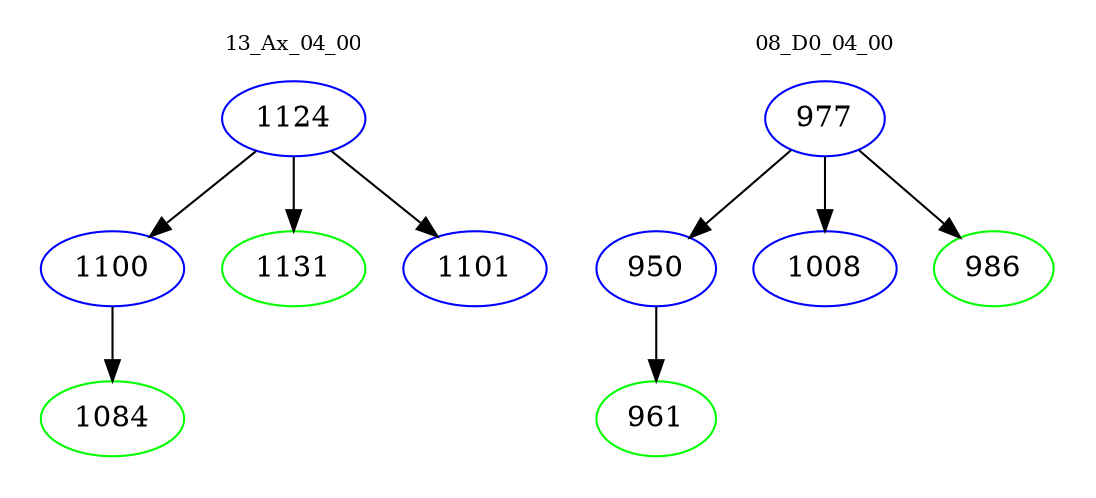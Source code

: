 digraph{
subgraph cluster_0 {
color = white
label = "13_Ax_04_00";
fontsize=10;
T0_1124 [label="1124", color="blue"]
T0_1124 -> T0_1100 [color="black"]
T0_1100 [label="1100", color="blue"]
T0_1100 -> T0_1084 [color="black"]
T0_1084 [label="1084", color="green"]
T0_1124 -> T0_1131 [color="black"]
T0_1131 [label="1131", color="green"]
T0_1124 -> T0_1101 [color="black"]
T0_1101 [label="1101", color="blue"]
}
subgraph cluster_1 {
color = white
label = "08_D0_04_00";
fontsize=10;
T1_977 [label="977", color="blue"]
T1_977 -> T1_950 [color="black"]
T1_950 [label="950", color="blue"]
T1_950 -> T1_961 [color="black"]
T1_961 [label="961", color="green"]
T1_977 -> T1_1008 [color="black"]
T1_1008 [label="1008", color="blue"]
T1_977 -> T1_986 [color="black"]
T1_986 [label="986", color="green"]
}
}
